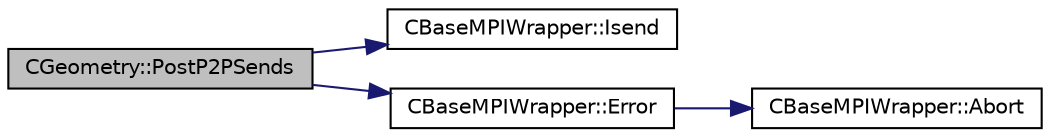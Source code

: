 digraph "CGeometry::PostP2PSends"
{
  edge [fontname="Helvetica",fontsize="10",labelfontname="Helvetica",labelfontsize="10"];
  node [fontname="Helvetica",fontsize="10",shape=record];
  rankdir="LR";
  Node2028 [label="CGeometry::PostP2PSends",height=0.2,width=0.4,color="black", fillcolor="grey75", style="filled", fontcolor="black"];
  Node2028 -> Node2029 [color="midnightblue",fontsize="10",style="solid",fontname="Helvetica"];
  Node2029 [label="CBaseMPIWrapper::Isend",height=0.2,width=0.4,color="black", fillcolor="white", style="filled",URL="$class_c_base_m_p_i_wrapper.html#a43a415ec11a029ade218eaf8c807a817"];
  Node2028 -> Node2030 [color="midnightblue",fontsize="10",style="solid",fontname="Helvetica"];
  Node2030 [label="CBaseMPIWrapper::Error",height=0.2,width=0.4,color="black", fillcolor="white", style="filled",URL="$class_c_base_m_p_i_wrapper.html#a04457c47629bda56704e6a8804833eeb"];
  Node2030 -> Node2031 [color="midnightblue",fontsize="10",style="solid",fontname="Helvetica"];
  Node2031 [label="CBaseMPIWrapper::Abort",height=0.2,width=0.4,color="black", fillcolor="white", style="filled",URL="$class_c_base_m_p_i_wrapper.html#a21ef5681e2acb532d345e9bab173ef07"];
}
